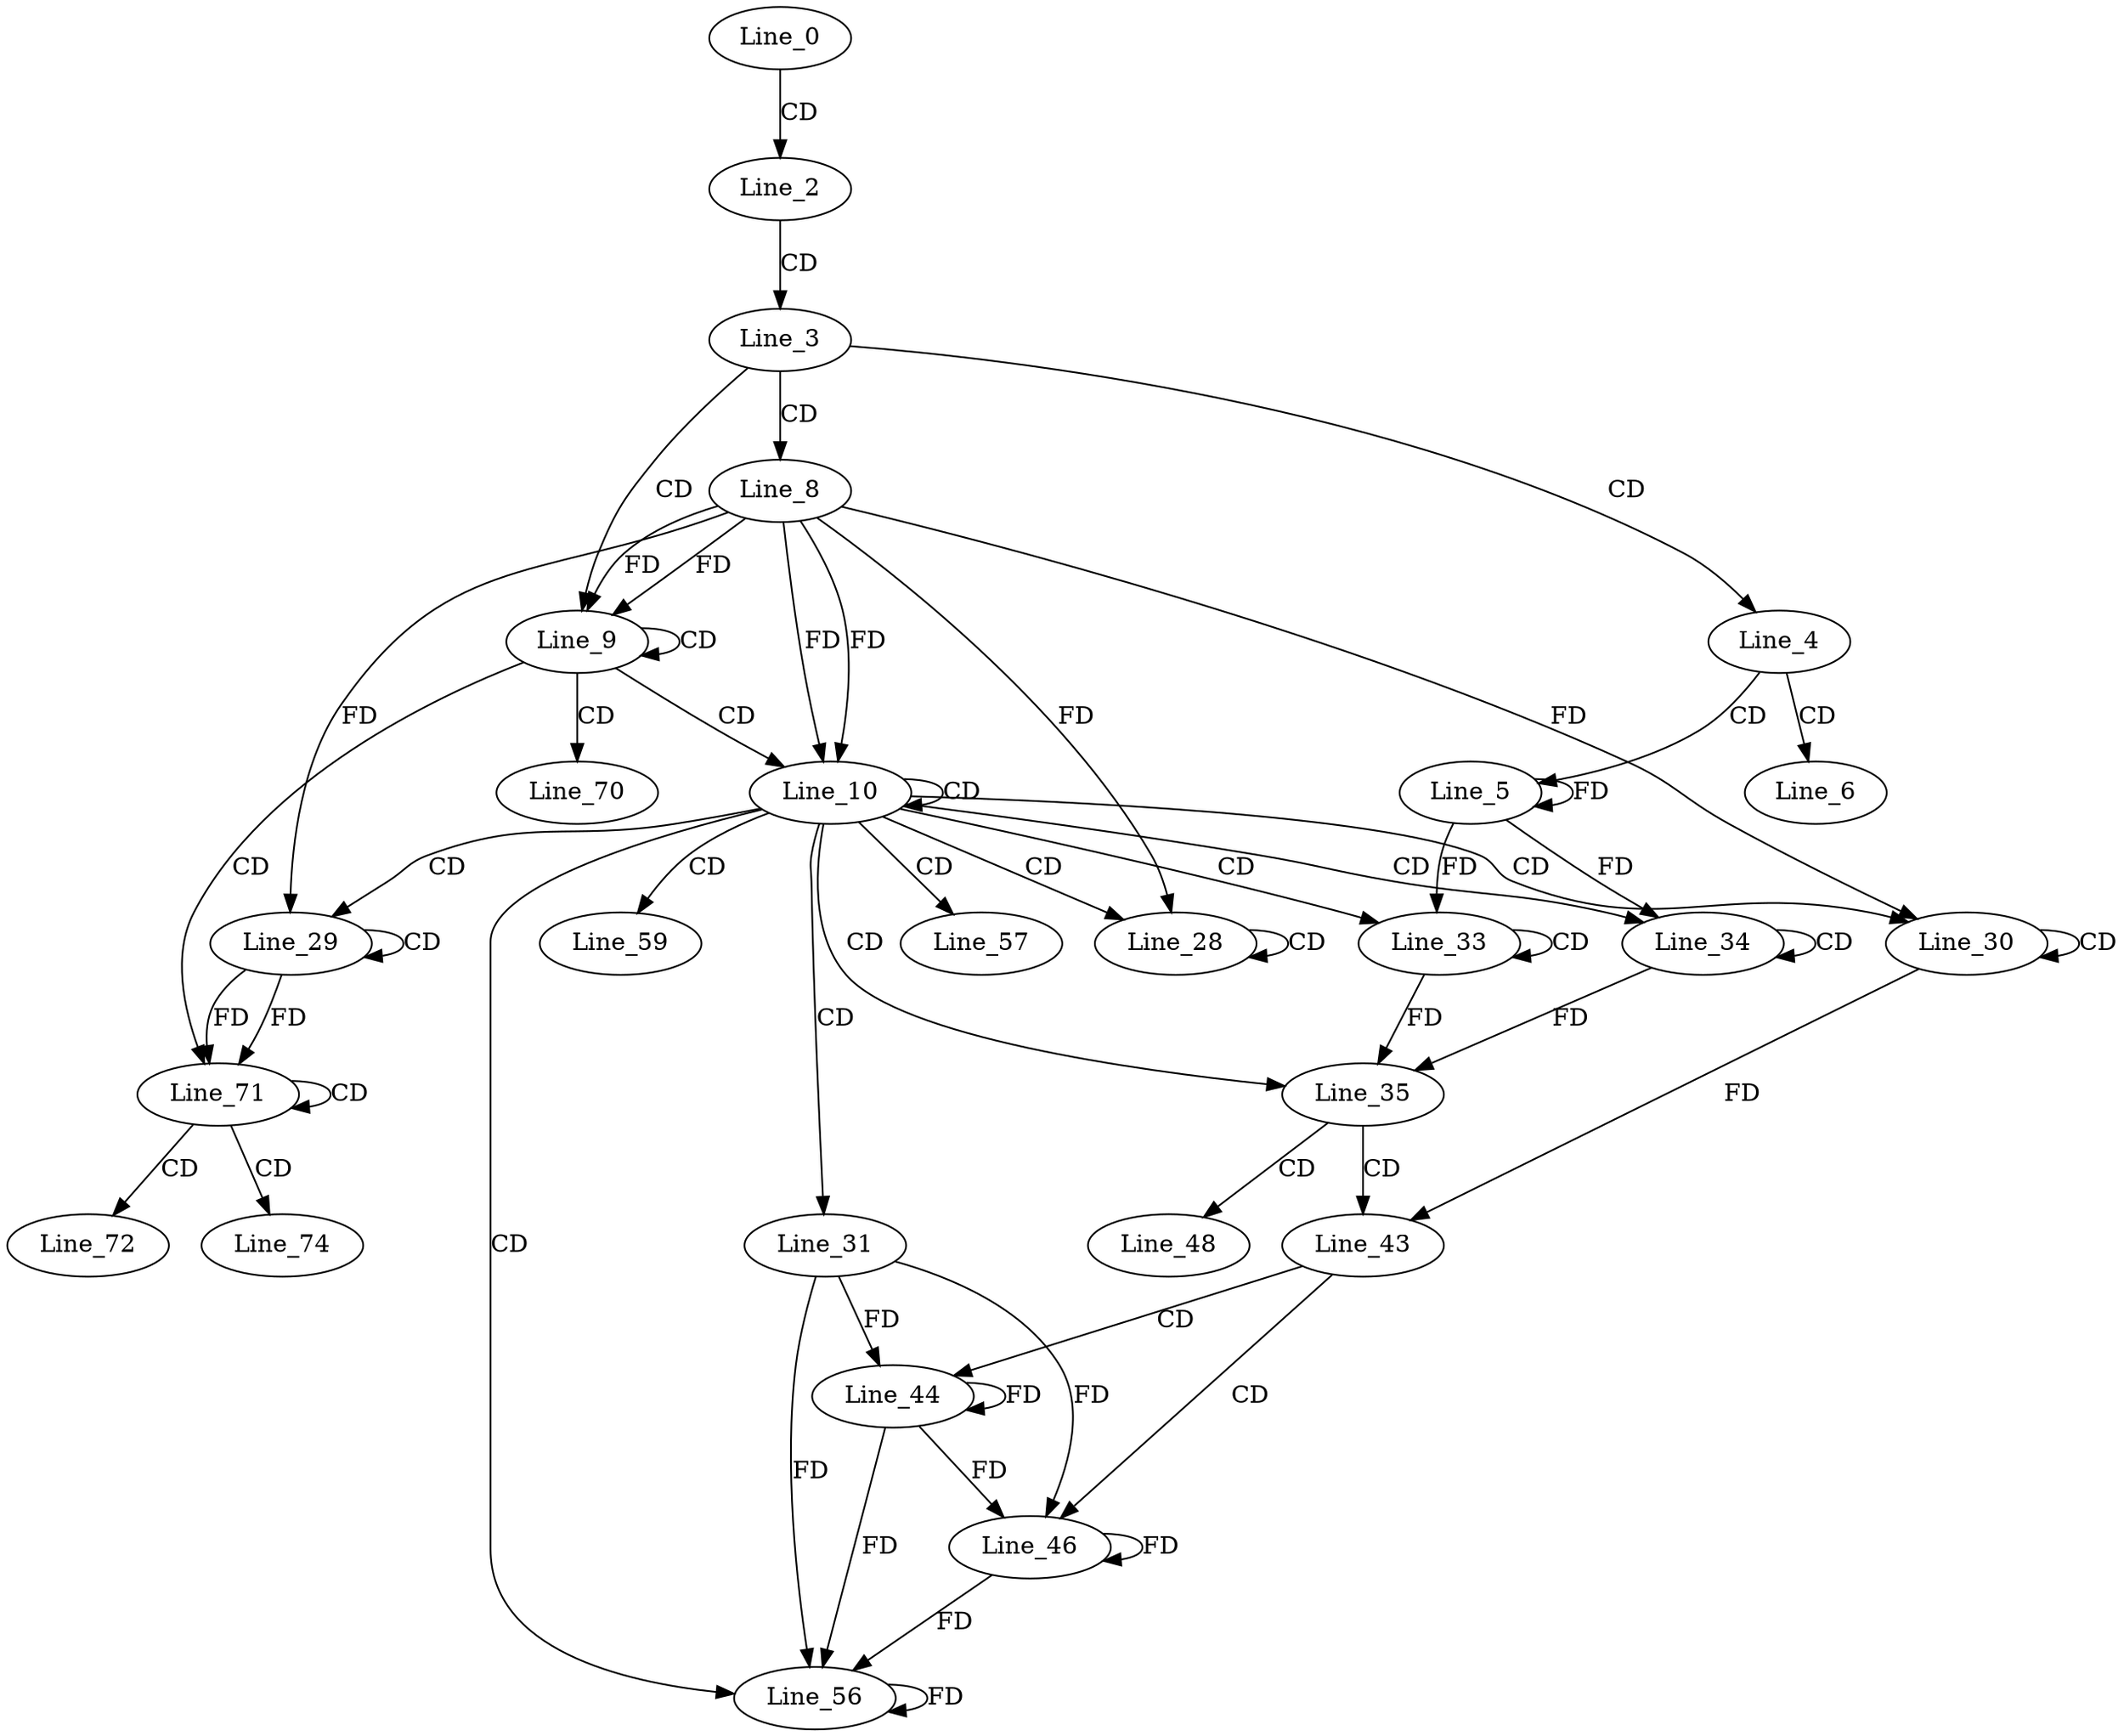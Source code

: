 digraph G {
  Line_0;
  Line_2;
  Line_3;
  Line_4;
  Line_4;
  Line_5;
  Line_6;
  Line_8;
  Line_9;
  Line_9;
  Line_10;
  Line_10;
  Line_28;
  Line_28;
  Line_29;
  Line_29;
  Line_30;
  Line_30;
  Line_31;
  Line_33;
  Line_33;
  Line_34;
  Line_34;
  Line_35;
  Line_43;
  Line_44;
  Line_46;
  Line_48;
  Line_56;
  Line_57;
  Line_59;
  Line_70;
  Line_71;
  Line_71;
  Line_72;
  Line_74;
  Line_0 -> Line_2 [ label="CD" ];
  Line_2 -> Line_3 [ label="CD" ];
  Line_3 -> Line_4 [ label="CD" ];
  Line_4 -> Line_5 [ label="CD" ];
  Line_5 -> Line_5 [ label="FD" ];
  Line_4 -> Line_6 [ label="CD" ];
  Line_3 -> Line_8 [ label="CD" ];
  Line_3 -> Line_9 [ label="CD" ];
  Line_8 -> Line_9 [ label="FD" ];
  Line_9 -> Line_9 [ label="CD" ];
  Line_8 -> Line_9 [ label="FD" ];
  Line_9 -> Line_10 [ label="CD" ];
  Line_8 -> Line_10 [ label="FD" ];
  Line_10 -> Line_10 [ label="CD" ];
  Line_8 -> Line_10 [ label="FD" ];
  Line_10 -> Line_28 [ label="CD" ];
  Line_28 -> Line_28 [ label="CD" ];
  Line_8 -> Line_28 [ label="FD" ];
  Line_10 -> Line_29 [ label="CD" ];
  Line_29 -> Line_29 [ label="CD" ];
  Line_8 -> Line_29 [ label="FD" ];
  Line_10 -> Line_30 [ label="CD" ];
  Line_30 -> Line_30 [ label="CD" ];
  Line_8 -> Line_30 [ label="FD" ];
  Line_10 -> Line_31 [ label="CD" ];
  Line_10 -> Line_33 [ label="CD" ];
  Line_33 -> Line_33 [ label="CD" ];
  Line_5 -> Line_33 [ label="FD" ];
  Line_10 -> Line_34 [ label="CD" ];
  Line_34 -> Line_34 [ label="CD" ];
  Line_5 -> Line_34 [ label="FD" ];
  Line_10 -> Line_35 [ label="CD" ];
  Line_34 -> Line_35 [ label="FD" ];
  Line_33 -> Line_35 [ label="FD" ];
  Line_35 -> Line_43 [ label="CD" ];
  Line_30 -> Line_43 [ label="FD" ];
  Line_43 -> Line_44 [ label="CD" ];
  Line_31 -> Line_44 [ label="FD" ];
  Line_44 -> Line_44 [ label="FD" ];
  Line_43 -> Line_46 [ label="CD" ];
  Line_31 -> Line_46 [ label="FD" ];
  Line_44 -> Line_46 [ label="FD" ];
  Line_46 -> Line_46 [ label="FD" ];
  Line_35 -> Line_48 [ label="CD" ];
  Line_10 -> Line_56 [ label="CD" ];
  Line_31 -> Line_56 [ label="FD" ];
  Line_44 -> Line_56 [ label="FD" ];
  Line_46 -> Line_56 [ label="FD" ];
  Line_56 -> Line_56 [ label="FD" ];
  Line_10 -> Line_57 [ label="CD" ];
  Line_10 -> Line_59 [ label="CD" ];
  Line_9 -> Line_70 [ label="CD" ];
  Line_9 -> Line_71 [ label="CD" ];
  Line_29 -> Line_71 [ label="FD" ];
  Line_71 -> Line_71 [ label="CD" ];
  Line_29 -> Line_71 [ label="FD" ];
  Line_71 -> Line_72 [ label="CD" ];
  Line_71 -> Line_74 [ label="CD" ];
}
